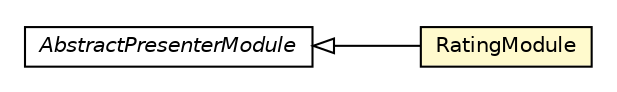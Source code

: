 #!/usr/local/bin/dot
#
# Class diagram 
# Generated by UMLGraph version R5_6-24-gf6e263 (http://www.umlgraph.org/)
#

digraph G {
	edge [fontname="Helvetica",fontsize=10,labelfontname="Helvetica",labelfontsize=10];
	node [fontname="Helvetica",fontsize=10,shape=plaintext];
	nodesep=0.25;
	ranksep=0.5;
	rankdir=LR;
	// com.gwtplatform.mvp.client.gin.AbstractPresenterModule
	c318692 [label=<<table title="com.gwtplatform.mvp.client.gin.AbstractPresenterModule" border="0" cellborder="1" cellspacing="0" cellpadding="2" port="p" href="../../../../mvp/client/gin/AbstractPresenterModule.html">
		<tr><td><table border="0" cellspacing="0" cellpadding="1">
<tr><td align="center" balign="center"><font face="Helvetica-Oblique"> AbstractPresenterModule </font></td></tr>
		</table></td></tr>
		</table>>, URL="../../../../mvp/client/gin/AbstractPresenterModule.html", fontname="Helvetica", fontcolor="black", fontsize=10.0];
	// com.gwtplatform.carstore.client.application.rating.RatingModule
	c318991 [label=<<table title="com.gwtplatform.carstore.client.application.rating.RatingModule" border="0" cellborder="1" cellspacing="0" cellpadding="2" port="p" bgcolor="lemonChiffon" href="./RatingModule.html">
		<tr><td><table border="0" cellspacing="0" cellpadding="1">
<tr><td align="center" balign="center"> RatingModule </td></tr>
		</table></td></tr>
		</table>>, URL="./RatingModule.html", fontname="Helvetica", fontcolor="black", fontsize=10.0];
	//com.gwtplatform.carstore.client.application.rating.RatingModule extends com.gwtplatform.mvp.client.gin.AbstractPresenterModule
	c318692:p -> c318991:p [dir=back,arrowtail=empty];
}

